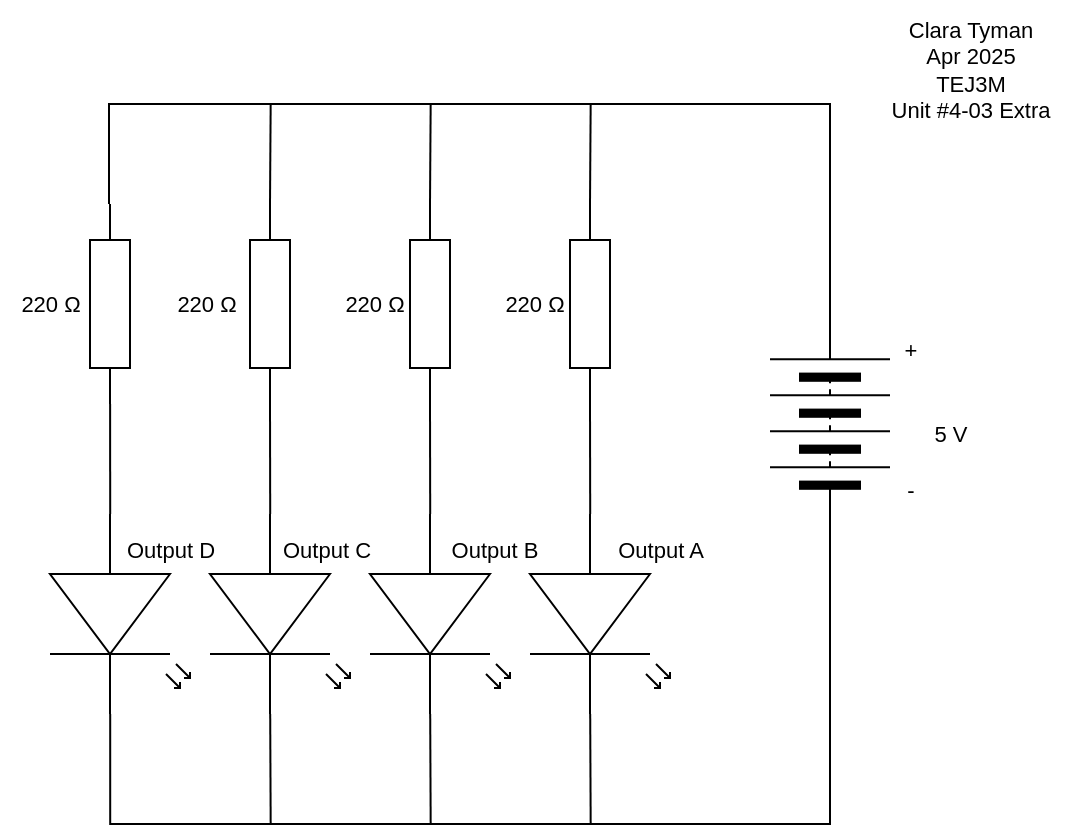 <mxfile>
    <diagram id="Xw-dSMrIb5MPMJ6rxY4t" name="Page-1">
        <mxGraphModel dx="638" dy="511" grid="1" gridSize="10" guides="1" tooltips="1" connect="1" arrows="1" fold="1" page="1" pageScale="1" pageWidth="827" pageHeight="1169" math="0" shadow="0">
            <root>
                <mxCell id="0"/>
                <mxCell id="1" parent="0"/>
                <mxCell id="2" value="" style="pointerEvents=1;verticalLabelPosition=bottom;shadow=0;dashed=0;align=center;html=1;verticalAlign=top;shape=mxgraph.electrical.miscellaneous.batteryStack;rotation=-90;direction=east;" vertex="1" parent="1">
                    <mxGeometry x="510" y="250" width="100" height="60" as="geometry"/>
                </mxCell>
                <mxCell id="24" style="edgeStyle=none;shape=connector;rounded=1;html=1;exitX=0;exitY=0.5;exitDx=0;exitDy=0;exitPerimeter=0;strokeColor=default;align=center;verticalAlign=middle;fontFamily=Helvetica;fontSize=11;fontColor=default;labelBackgroundColor=default;endArrow=none;endFill=0;" edge="1" parent="1" source="4">
                    <mxGeometry relative="1" as="geometry">
                        <mxPoint x="440.333" y="120" as="targetPoint"/>
                    </mxGeometry>
                </mxCell>
                <mxCell id="4" value="" style="pointerEvents=1;verticalLabelPosition=bottom;shadow=0;dashed=0;align=center;html=1;verticalAlign=top;shape=mxgraph.electrical.resistors.resistor_1;rotation=90;" vertex="1" parent="1">
                    <mxGeometry x="390" y="210" width="100" height="20" as="geometry"/>
                </mxCell>
                <mxCell id="23" style="edgeStyle=none;shape=connector;rounded=1;html=1;exitX=0;exitY=0.5;exitDx=0;exitDy=0;exitPerimeter=0;strokeColor=default;align=center;verticalAlign=middle;fontFamily=Helvetica;fontSize=11;fontColor=default;labelBackgroundColor=default;endArrow=none;endFill=0;" edge="1" parent="1" source="5">
                    <mxGeometry relative="1" as="geometry">
                        <mxPoint x="360.333" y="120" as="targetPoint"/>
                    </mxGeometry>
                </mxCell>
                <mxCell id="5" value="" style="pointerEvents=1;verticalLabelPosition=bottom;shadow=0;dashed=0;align=center;html=1;verticalAlign=top;shape=mxgraph.electrical.resistors.resistor_1;rotation=90;" vertex="1" parent="1">
                    <mxGeometry x="310" y="210" width="100" height="20" as="geometry"/>
                </mxCell>
                <mxCell id="22" style="edgeStyle=none;shape=connector;rounded=1;html=1;exitX=0;exitY=0.5;exitDx=0;exitDy=0;exitPerimeter=0;strokeColor=default;align=center;verticalAlign=middle;fontFamily=Helvetica;fontSize=11;fontColor=default;labelBackgroundColor=default;endArrow=none;endFill=0;" edge="1" parent="1" source="6">
                    <mxGeometry relative="1" as="geometry">
                        <mxPoint x="280.333" y="120" as="targetPoint"/>
                    </mxGeometry>
                </mxCell>
                <mxCell id="6" value="" style="pointerEvents=1;verticalLabelPosition=bottom;shadow=0;dashed=0;align=center;html=1;verticalAlign=top;shape=mxgraph.electrical.resistors.resistor_1;rotation=90;" vertex="1" parent="1">
                    <mxGeometry x="230" y="210" width="100" height="20" as="geometry"/>
                </mxCell>
                <mxCell id="21" style="edgeStyle=orthogonalEdgeStyle;shape=connector;rounded=0;html=1;exitX=0;exitY=0.5;exitDx=0;exitDy=0;exitPerimeter=0;strokeColor=default;align=center;verticalAlign=middle;fontFamily=Helvetica;fontSize=11;fontColor=default;labelBackgroundColor=default;endArrow=none;endFill=0;entryX=1;entryY=0.5;entryDx=0;entryDy=0;" edge="1" parent="1" target="2">
                    <mxGeometry relative="1" as="geometry">
                        <mxPoint x="679.5" y="160" as="targetPoint"/>
                        <mxPoint x="199.5" y="170" as="sourcePoint"/>
                        <Array as="points">
                            <mxPoint x="200" y="120"/>
                            <mxPoint x="560" y="120"/>
                        </Array>
                    </mxGeometry>
                </mxCell>
                <mxCell id="7" value="" style="pointerEvents=1;verticalLabelPosition=bottom;shadow=0;dashed=0;align=center;html=1;verticalAlign=top;shape=mxgraph.electrical.resistors.resistor_1;rotation=90;" vertex="1" parent="1">
                    <mxGeometry x="150" y="210" width="100" height="20" as="geometry"/>
                </mxCell>
                <mxCell id="17" style="edgeStyle=orthogonalEdgeStyle;shape=connector;rounded=0;html=1;exitX=1;exitY=0.57;exitDx=0;exitDy=0;exitPerimeter=0;entryX=0;entryY=0.5;entryDx=0;entryDy=0;strokeColor=default;align=center;verticalAlign=middle;fontFamily=Helvetica;fontSize=11;fontColor=default;labelBackgroundColor=default;endArrow=none;endFill=0;curved=0;" edge="1" parent="1" source="8" target="2">
                    <mxGeometry relative="1" as="geometry">
                        <Array as="points">
                            <mxPoint x="200" y="480"/>
                            <mxPoint x="560" y="480"/>
                        </Array>
                    </mxGeometry>
                </mxCell>
                <mxCell id="8" value="" style="verticalLabelPosition=bottom;shadow=0;dashed=0;align=center;html=1;verticalAlign=top;shape=mxgraph.electrical.opto_electronics.led_2;pointerEvents=1;rotation=90;" vertex="1" parent="1">
                    <mxGeometry x="155" y="340" width="100" height="70" as="geometry"/>
                </mxCell>
                <mxCell id="18" style="edgeStyle=none;shape=connector;rounded=1;html=1;exitX=1;exitY=0.57;exitDx=0;exitDy=0;exitPerimeter=0;strokeColor=default;align=center;verticalAlign=middle;fontFamily=Helvetica;fontSize=11;fontColor=default;labelBackgroundColor=default;endArrow=none;endFill=0;" edge="1" parent="1" source="9">
                    <mxGeometry relative="1" as="geometry">
                        <mxPoint x="280.333" y="480.0" as="targetPoint"/>
                    </mxGeometry>
                </mxCell>
                <mxCell id="9" value="" style="verticalLabelPosition=bottom;shadow=0;dashed=0;align=center;html=1;verticalAlign=top;shape=mxgraph.electrical.opto_electronics.led_2;pointerEvents=1;rotation=90;" vertex="1" parent="1">
                    <mxGeometry x="235" y="340" width="100" height="70" as="geometry"/>
                </mxCell>
                <mxCell id="19" style="edgeStyle=none;shape=connector;rounded=1;html=1;exitX=1;exitY=0.57;exitDx=0;exitDy=0;exitPerimeter=0;strokeColor=default;align=center;verticalAlign=middle;fontFamily=Helvetica;fontSize=11;fontColor=default;labelBackgroundColor=default;endArrow=none;endFill=0;" edge="1" parent="1" source="10">
                    <mxGeometry relative="1" as="geometry">
                        <mxPoint x="360.333" y="480.0" as="targetPoint"/>
                    </mxGeometry>
                </mxCell>
                <mxCell id="10" value="" style="verticalLabelPosition=bottom;shadow=0;dashed=0;align=center;html=1;verticalAlign=top;shape=mxgraph.electrical.opto_electronics.led_2;pointerEvents=1;rotation=90;" vertex="1" parent="1">
                    <mxGeometry x="315" y="340" width="100" height="70" as="geometry"/>
                </mxCell>
                <mxCell id="20" style="edgeStyle=none;shape=connector;rounded=1;html=1;exitX=1;exitY=0.57;exitDx=0;exitDy=0;exitPerimeter=0;strokeColor=default;align=center;verticalAlign=middle;fontFamily=Helvetica;fontSize=11;fontColor=default;labelBackgroundColor=default;endArrow=none;endFill=0;" edge="1" parent="1" source="11">
                    <mxGeometry relative="1" as="geometry">
                        <mxPoint x="440.333" y="480.0" as="targetPoint"/>
                    </mxGeometry>
                </mxCell>
                <mxCell id="11" value="" style="verticalLabelPosition=bottom;shadow=0;dashed=0;align=center;html=1;verticalAlign=top;shape=mxgraph.electrical.opto_electronics.led_2;pointerEvents=1;rotation=90;" vertex="1" parent="1">
                    <mxGeometry x="395" y="340" width="100" height="70" as="geometry"/>
                </mxCell>
                <mxCell id="12" style="edgeStyle=none;html=1;entryX=0;entryY=0.57;entryDx=0;entryDy=0;entryPerimeter=0;endArrow=none;endFill=0;" edge="1" parent="1" source="7" target="8">
                    <mxGeometry relative="1" as="geometry"/>
                </mxCell>
                <mxCell id="14" style="edgeStyle=none;html=1;exitX=1;exitY=0.5;exitDx=0;exitDy=0;exitPerimeter=0;entryX=0;entryY=0.57;entryDx=0;entryDy=0;entryPerimeter=0;endArrow=none;endFill=0;" edge="1" parent="1" source="6" target="9">
                    <mxGeometry relative="1" as="geometry"/>
                </mxCell>
                <mxCell id="15" style="edgeStyle=none;html=1;exitX=1;exitY=0.5;exitDx=0;exitDy=0;exitPerimeter=0;entryX=0;entryY=0.57;entryDx=0;entryDy=0;entryPerimeter=0;endArrow=none;endFill=0;" edge="1" parent="1" source="5" target="10">
                    <mxGeometry relative="1" as="geometry"/>
                </mxCell>
                <mxCell id="16" style="edgeStyle=none;html=1;exitX=1;exitY=0.5;exitDx=0;exitDy=0;exitPerimeter=0;entryX=0;entryY=0.57;entryDx=0;entryDy=0;entryPerimeter=0;endArrow=none;endFill=0;" edge="1" parent="1" source="4" target="11">
                    <mxGeometry relative="1" as="geometry"/>
                </mxCell>
                <mxCell id="25" value="5 V" style="text;html=1;align=center;verticalAlign=middle;resizable=0;points=[];autosize=1;strokeColor=none;fillColor=none;fontFamily=Helvetica;fontSize=11;fontColor=default;labelBackgroundColor=default;" vertex="1" parent="1">
                    <mxGeometry x="600" y="270" width="40" height="30" as="geometry"/>
                </mxCell>
                <mxCell id="26" value="+" style="text;html=1;align=center;verticalAlign=middle;resizable=0;points=[];autosize=1;strokeColor=none;fillColor=none;fontFamily=Helvetica;fontSize=11;fontColor=default;labelBackgroundColor=default;" vertex="1" parent="1">
                    <mxGeometry x="585" y="228" width="30" height="30" as="geometry"/>
                </mxCell>
                <mxCell id="27" value="-" style="text;html=1;align=center;verticalAlign=middle;resizable=0;points=[];autosize=1;strokeColor=none;fillColor=none;fontFamily=Helvetica;fontSize=11;fontColor=default;labelBackgroundColor=default;" vertex="1" parent="1">
                    <mxGeometry x="585" y="298" width="30" height="30" as="geometry"/>
                </mxCell>
                <mxCell id="28" value="&lt;span style=&quot;color: rgb(0, 0, 0);&quot;&gt;Clara Tyman&lt;/span&gt;&lt;div&gt;Apr 2025&lt;/div&gt;&lt;div&gt;TEJ3M&lt;/div&gt;&lt;div&gt;Unit #4-03 Extra&lt;/div&gt;" style="text;html=1;align=center;verticalAlign=middle;resizable=0;points=[];autosize=1;strokeColor=none;fillColor=none;fontFamily=Helvetica;fontSize=11;fontColor=default;labelBackgroundColor=default;" vertex="1" parent="1">
                    <mxGeometry x="580" y="68" width="100" height="70" as="geometry"/>
                </mxCell>
                <mxCell id="30" value="220&amp;nbsp;Ω" style="text;html=1;align=center;verticalAlign=middle;resizable=0;points=[];autosize=1;strokeColor=none;fillColor=none;fontFamily=Helvetica;fontSize=11;fontColor=default;labelBackgroundColor=default;" vertex="1" parent="1">
                    <mxGeometry x="223" y="205" width="50" height="30" as="geometry"/>
                </mxCell>
                <mxCell id="31" value="220&amp;nbsp;Ω" style="text;html=1;align=center;verticalAlign=middle;resizable=0;points=[];autosize=1;strokeColor=none;fillColor=none;fontFamily=Helvetica;fontSize=11;fontColor=default;labelBackgroundColor=default;" vertex="1" parent="1">
                    <mxGeometry x="145" y="205" width="50" height="30" as="geometry"/>
                </mxCell>
                <mxCell id="32" value="220&amp;nbsp;Ω" style="text;html=1;align=center;verticalAlign=middle;resizable=0;points=[];autosize=1;strokeColor=none;fillColor=none;fontFamily=Helvetica;fontSize=11;fontColor=default;labelBackgroundColor=default;" vertex="1" parent="1">
                    <mxGeometry x="307" y="205" width="50" height="30" as="geometry"/>
                </mxCell>
                <mxCell id="33" value="220&amp;nbsp;Ω" style="text;html=1;align=center;verticalAlign=middle;resizable=0;points=[];autosize=1;strokeColor=none;fillColor=none;fontFamily=Helvetica;fontSize=11;fontColor=default;labelBackgroundColor=default;" vertex="1" parent="1">
                    <mxGeometry x="387" y="205" width="50" height="30" as="geometry"/>
                </mxCell>
                <mxCell id="34" value="Outp&lt;span style=&quot;background-color: light-dark(#ffffff, var(--ge-dark-color, #121212));&quot;&gt;ut A&lt;/span&gt;" style="text;html=1;align=center;verticalAlign=middle;resizable=0;points=[];autosize=1;strokeColor=none;fillColor=none;fontFamily=Helvetica;fontSize=11;fontColor=default;labelBackgroundColor=default;" vertex="1" parent="1">
                    <mxGeometry x="440" y="328" width="70" height="30" as="geometry"/>
                </mxCell>
                <mxCell id="35" value="Outp&lt;span style=&quot;background-color: light-dark(#ffffff, var(--ge-dark-color, #121212));&quot;&gt;ut B&lt;/span&gt;" style="text;html=1;align=center;verticalAlign=middle;resizable=0;points=[];autosize=1;strokeColor=none;fillColor=none;fontFamily=Helvetica;fontSize=11;fontColor=default;labelBackgroundColor=default;" vertex="1" parent="1">
                    <mxGeometry x="357" y="328" width="70" height="30" as="geometry"/>
                </mxCell>
                <mxCell id="36" value="Outp&lt;span style=&quot;background-color: light-dark(#ffffff, var(--ge-dark-color, #121212));&quot;&gt;ut C&lt;/span&gt;" style="text;html=1;align=center;verticalAlign=middle;resizable=0;points=[];autosize=1;strokeColor=none;fillColor=none;fontFamily=Helvetica;fontSize=11;fontColor=default;labelBackgroundColor=default;" vertex="1" parent="1">
                    <mxGeometry x="273" y="328" width="70" height="30" as="geometry"/>
                </mxCell>
                <mxCell id="37" value="Outp&lt;span style=&quot;background-color: light-dark(#ffffff, var(--ge-dark-color, #121212));&quot;&gt;ut D&lt;/span&gt;" style="text;html=1;align=center;verticalAlign=middle;resizable=0;points=[];autosize=1;strokeColor=none;fillColor=none;fontFamily=Helvetica;fontSize=11;fontColor=default;labelBackgroundColor=default;" vertex="1" parent="1">
                    <mxGeometry x="195" y="328" width="70" height="30" as="geometry"/>
                </mxCell>
            </root>
        </mxGraphModel>
    </diagram>
</mxfile>